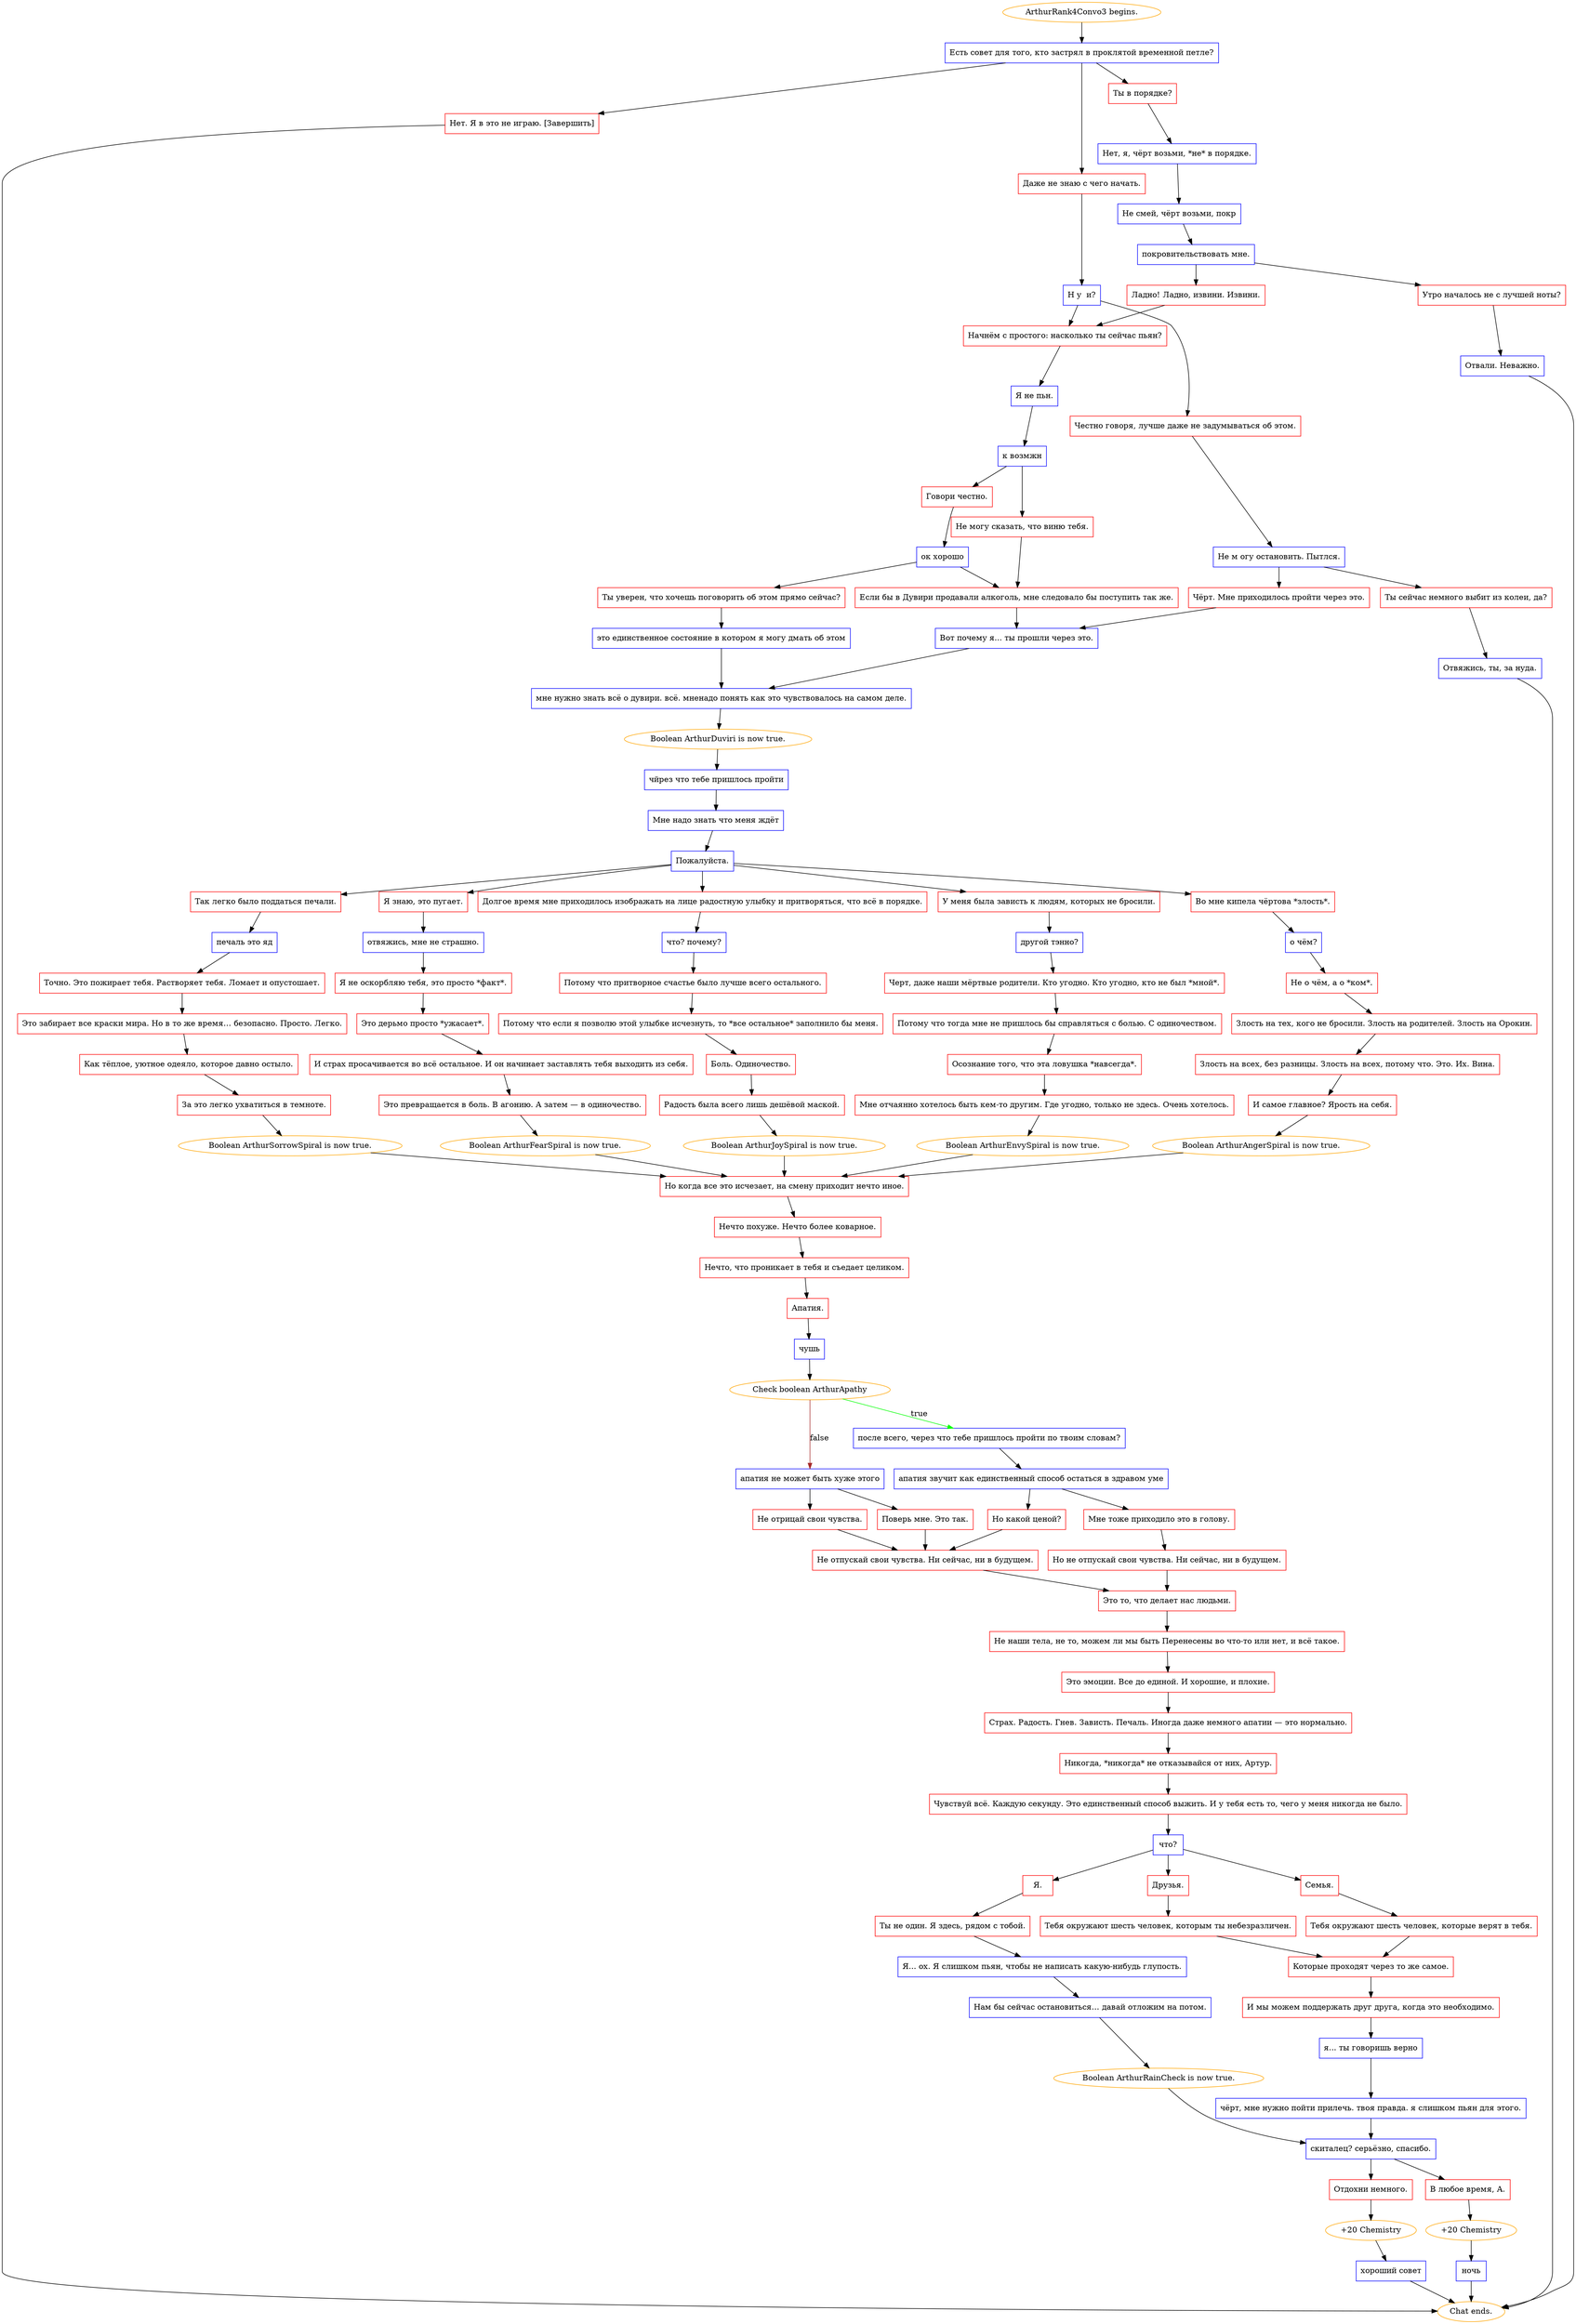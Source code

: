 digraph {
	"ArthurRank4Convo3 begins." [color=orange];
		"ArthurRank4Convo3 begins." -> j258788425;
	j258788425 [label="Есть совет для того, кто застрял в проклятой временной петле?",shape=box,color=blue];
		j258788425 -> j2732616566;
		j258788425 -> j3112196221;
		j258788425 -> j2290038556;
	j2732616566 [label="Ты в порядке?",shape=box,color=red];
		j2732616566 -> j4053462483;
	j3112196221 [label="Даже не знаю с чего начать.",shape=box,color=red];
		j3112196221 -> j2509013524;
	j2290038556 [label="Нет. Я в это не играю. [Завершить]",shape=box,color=red];
		j2290038556 -> "Chat ends.";
	j4053462483 [label="Нет, я, чёрт возьми, *не* в порядке.",shape=box,color=blue];
		j4053462483 -> j4014255811;
	j2509013524 [label="Н у  и?",shape=box,color=blue];
		j2509013524 -> j2990095991;
		j2509013524 -> j3238091491;
	"Chat ends." [color=orange];
	j4014255811 [label="Не смей, чёрт возьми, покр",shape=box,color=blue];
		j4014255811 -> j2636967291;
	j2990095991 [label="Начнём с простого: насколько ты сейчас пьян?",shape=box,color=red];
		j2990095991 -> j1919745124;
	j3238091491 [label="Честно говоря, лучше даже не задумываться об этом.",shape=box,color=red];
		j3238091491 -> j1923621726;
	j2636967291 [label="покровительствовать мне.",shape=box,color=blue];
		j2636967291 -> j1325180140;
		j2636967291 -> j528774847;
	j1919745124 [label="Я не пьн.",shape=box,color=blue];
		j1919745124 -> j3659868824;
	j1923621726 [label="Не м огу остановить. Пытлся.",shape=box,color=blue];
		j1923621726 -> j813751881;
		j1923621726 -> j4028276172;
	j1325180140 [label="Утро началось не с лучшей ноты?",shape=box,color=red];
		j1325180140 -> j3152515325;
	j528774847 [label="Ладно! Ладно, извини. Извини.",shape=box,color=red];
		j528774847 -> j2990095991;
	j3659868824 [label="к возмжн",shape=box,color=blue];
		j3659868824 -> j388504121;
		j3659868824 -> j253403840;
	j813751881 [label="Чёрт. Мне приходилось пройти через это.",shape=box,color=red];
		j813751881 -> j3784944399;
	j4028276172 [label="Ты сейчас немного выбит из колеи, да?",shape=box,color=red];
		j4028276172 -> j1262337313;
	j3152515325 [label="Отвали. Неважно.",shape=box,color=blue];
		j3152515325 -> "Chat ends.";
	j388504121 [label="Говори честно.",shape=box,color=red];
		j388504121 -> j161456627;
	j253403840 [label="Не могу сказать, что виню тебя.",shape=box,color=red];
		j253403840 -> j3978364197;
	j3784944399 [label="Вот почему я... ты прошли через это.",shape=box,color=blue];
		j3784944399 -> j1857431123;
	j1262337313 [label="Отвяжись, ты, за нуда.",shape=box,color=blue];
		j1262337313 -> "Chat ends.";
	j161456627 [label="ок хорошо",shape=box,color=blue];
		j161456627 -> j3136945910;
		j161456627 -> j3978364197;
	j3978364197 [label="Если бы в Дувири продавали алкоголь, мне следовало бы поступить так же.",shape=box,color=red];
		j3978364197 -> j3784944399;
	j1857431123 [label="мне нужно знать всё о дувири. всё. мненадо понять как это чувствовалось на самом деле.",shape=box,color=blue];
		j1857431123 -> j2511421765;
	j3136945910 [label="Ты уверен, что хочешь поговорить об этом прямо сейчас?",shape=box,color=red];
		j3136945910 -> j1164644399;
	j2511421765 [label="Boolean ArthurDuviri is now true.",color=orange];
		j2511421765 -> j1167643760;
	j1164644399 [label="это единственное состояние в котором я могу дмать об этом",shape=box,color=blue];
		j1164644399 -> j1857431123;
	j1167643760 [label="чйрез что тебе пришлось пройти",shape=box,color=blue];
		j1167643760 -> j2994332109;
	j2994332109 [label="Мне надо знать что меня ждёт",shape=box,color=blue];
		j2994332109 -> j4120696822;
	j4120696822 [label="Пожалуйста.",shape=box,color=blue];
		j4120696822 -> j2986471973;
		j4120696822 -> j2183268759;
		j4120696822 -> j3779994116;
		j4120696822 -> j1516469599;
		j4120696822 -> j1196401213;
	j2986471973 [label="Я знаю, это пугает.",shape=box,color=red];
		j2986471973 -> j270213685;
	j2183268759 [label="Долгое время мне приходилось изображать на лице радостную улыбку и притворяться, что всё в порядке.",shape=box,color=red];
		j2183268759 -> j3911842207;
	j3779994116 [label="У меня была зависть к людям, которых не бросили.",shape=box,color=red];
		j3779994116 -> j4013387151;
	j1516469599 [label="Во мне кипела чёртова *злость*.",shape=box,color=red];
		j1516469599 -> j2527519018;
	j1196401213 [label="Так легко было поддаться печали.",shape=box,color=red];
		j1196401213 -> j3571308781;
	j270213685 [label="отвяжись, мне не страшно.",shape=box,color=blue];
		j270213685 -> j3485826575;
	j3911842207 [label="что? почему?",shape=box,color=blue];
		j3911842207 -> j1368558387;
	j4013387151 [label="другой тэнно?",shape=box,color=blue];
		j4013387151 -> j1427738571;
	j2527519018 [label="о чём?",shape=box,color=blue];
		j2527519018 -> j899131681;
	j3571308781 [label="печаль это яд",shape=box,color=blue];
		j3571308781 -> j4107222514;
	j3485826575 [label="Я не оскорбляю тебя, это просто *факт*.",shape=box,color=red];
		j3485826575 -> j1356177444;
	j1368558387 [label="Потому что притворное счастье было лучше всего остального.",shape=box,color=red];
		j1368558387 -> j3636287085;
	j1427738571 [label="Черт, даже наши мёртвые родители. Кто угодно. Кто угодно, кто не был *мной*.",shape=box,color=red];
		j1427738571 -> j1469848537;
	j899131681 [label="Не о чём, а о *ком*.",shape=box,color=red];
		j899131681 -> j1945502050;
	j4107222514 [label="Точно. Это пожирает тебя. Растворяет тебя. Ломает и опустошает.",shape=box,color=red];
		j4107222514 -> j3571207339;
	j1356177444 [label="Это дерьмо просто *ужасает*.",shape=box,color=red];
		j1356177444 -> j853026380;
	j3636287085 [label="Потому что если я позволю этой улыбке исчезнуть, то *все остальное* заполнило бы меня.",shape=box,color=red];
		j3636287085 -> j875013414;
	j1469848537 [label="Потому что тогда мне не пришлось бы справляться с болью. С одиночеством.",shape=box,color=red];
		j1469848537 -> j2767152740;
	j1945502050 [label="Злость на тех, кого не бросили. Злость на родителей. Злость на Орокин.",shape=box,color=red];
		j1945502050 -> j3547542964;
	j3571207339 [label="Это забирает все краски мира. Но в то же время… безопасно. Просто. Легко.",shape=box,color=red];
		j3571207339 -> j338633597;
	j853026380 [label="И страх просачивается во всё остальное. И он начинает заставлять тебя выходить из себя.",shape=box,color=red];
		j853026380 -> j4159179117;
	j875013414 [label="Боль. Одиночество.",shape=box,color=red];
		j875013414 -> j1532637348;
	j2767152740 [label="Осознание того, что эта ловушка *навсегда*.",shape=box,color=red];
		j2767152740 -> j3905601557;
	j3547542964 [label="Злость на всех, без разницы. Злость на всех, потому что. Это. Их. Вина.",shape=box,color=red];
		j3547542964 -> j2305072957;
	j338633597 [label="Как тёплое, уютное одеяло, которое давно остыло.",shape=box,color=red];
		j338633597 -> j2315902282;
	j4159179117 [label="Это превращается в боль. В агонию. А затем — в одиночество.",shape=box,color=red];
		j4159179117 -> j1909222939;
	j1532637348 [label="Радость была всего лишь дешёвой маской.",shape=box,color=red];
		j1532637348 -> j2552324067;
	j3905601557 [label="Мне отчаянно хотелось быть кем-то другим. Где угодно, только не здесь. Очень хотелось.",shape=box,color=red];
		j3905601557 -> j4234997105;
	j2305072957 [label="И самое главное? Ярость на себя.",shape=box,color=red];
		j2305072957 -> j4259214126;
	j2315902282 [label="За это легко ухватиться в темноте.",shape=box,color=red];
		j2315902282 -> j1361370365;
	j1909222939 [label="Boolean ArthurFearSpiral is now true.",color=orange];
		j1909222939 -> j3376177598;
	j2552324067 [label="Boolean ArthurJoySpiral is now true.",color=orange];
		j2552324067 -> j3376177598;
	j4234997105 [label="Boolean ArthurEnvySpiral is now true.",color=orange];
		j4234997105 -> j3376177598;
	j4259214126 [label="Boolean ArthurAngerSpiral is now true.",color=orange];
		j4259214126 -> j3376177598;
	j1361370365 [label="Boolean ArthurSorrowSpiral is now true.",color=orange];
		j1361370365 -> j3376177598;
	j3376177598 [label="Но когда все это исчезает, на смену приходит нечто иное.",shape=box,color=red];
		j3376177598 -> j3660177585;
	j3660177585 [label="Нечто похуже. Нечто более коварное.",shape=box,color=red];
		j3660177585 -> j1291465208;
	j1291465208 [label="Нечто, что проникает в тебя и съедает целиком.",shape=box,color=red];
		j1291465208 -> j541267634;
	j541267634 [label="Апатия.",shape=box,color=red];
		j541267634 -> j1484804716;
	j1484804716 [label="чушь",shape=box,color=blue];
		j1484804716 -> j636424934;
	j636424934 [label="Check boolean ArthurApathy",color=orange];
		j636424934 -> j172484565 [label=true,color=green];
		j636424934 -> j3886902042 [label=false,color=brown];
	j172484565 [label="после всего, через что тебе пришлось пройти по твоим словам?",shape=box,color=blue];
		j172484565 -> j2861011359;
	j3886902042 [label="апатия не может быть хуже этого",shape=box,color=blue];
		j3886902042 -> j3281771162;
		j3886902042 -> j904878686;
	j2861011359 [label="апатия звучит как единственный способ остаться в здравом уме",shape=box,color=blue];
		j2861011359 -> j1758413959;
		j2861011359 -> j1905639502;
	j3281771162 [label="Поверь мне. Это так.",shape=box,color=red];
		j3281771162 -> j224532459;
	j904878686 [label="Не отрицай свои чувства.",shape=box,color=red];
		j904878686 -> j224532459;
	j1758413959 [label="Мне тоже приходило это в голову.",shape=box,color=red];
		j1758413959 -> j1944152542;
	j1905639502 [label="Но какой ценой?",shape=box,color=red];
		j1905639502 -> j224532459;
	j224532459 [label="Не отпускай свои чувства. Ни сейчас, ни в будущем.",shape=box,color=red];
		j224532459 -> j3006580711;
	j1944152542 [label="Но не отпускай свои чувства. Ни сейчас, ни в будущем.",shape=box,color=red];
		j1944152542 -> j3006580711;
	j3006580711 [label="Это то, что делает нас людьми.",shape=box,color=red];
		j3006580711 -> j3941522428;
	j3941522428 [label="Не наши тела, не то, можем ли мы быть Перенесены во что-то или нет, и всё такое.",shape=box,color=red];
		j3941522428 -> j1123914703;
	j1123914703 [label="Это эмоции. Все до единой. И хорошие, и плохие.",shape=box,color=red];
		j1123914703 -> j3311455139;
	j3311455139 [label="Страх. Радость. Гнев. Зависть. Печаль. Иногда даже немного апатии — это нормально.",shape=box,color=red];
		j3311455139 -> j3349529357;
	j3349529357 [label="Никогда, *никогда* не отказывайся от них, Артур.",shape=box,color=red];
		j3349529357 -> j1363463050;
	j1363463050 [label="Чувствуй всё. Каждую секунду. Это единственный способ выжить. И у тебя есть то, чего у меня никогда не было.",shape=box,color=red];
		j1363463050 -> j1929011489;
	j1929011489 [label="что?",shape=box,color=blue];
		j1929011489 -> j457035041;
		j1929011489 -> j2044165707;
		j1929011489 -> j3169663727;
	j457035041 [label="Друзья.",shape=box,color=red];
		j457035041 -> j3167947663;
	j2044165707 [label="Семья.",shape=box,color=red];
		j2044165707 -> j1997703358;
	j3169663727 [label="Я.",shape=box,color=red];
		j3169663727 -> j183427855;
	j3167947663 [label="Тебя окружают шесть человек, которым ты небезразличен.",shape=box,color=red];
		j3167947663 -> j334453251;
	j1997703358 [label="Тебя окружают шесть человек, которые верят в тебя.",shape=box,color=red];
		j1997703358 -> j334453251;
	j183427855 [label="Ты не один. Я здесь, рядом с тобой.",shape=box,color=red];
		j183427855 -> j3091454557;
	j334453251 [label="Которые проходят через то же самое.",shape=box,color=red];
		j334453251 -> j1095004748;
	j3091454557 [label="Я... ох. Я слишком пьян, чтобы не написать какую-нибудь глупость.",shape=box,color=blue];
		j3091454557 -> j3037125903;
	j1095004748 [label="И мы можем поддержать друг друга, когда это необходимо.",shape=box,color=red];
		j1095004748 -> j111205451;
	j3037125903 [label="Нам бы сейчас остановиться… давай отложим на потом.",shape=box,color=blue];
		j3037125903 -> j2888519825;
	j111205451 [label="я... ты говоришь верно",shape=box,color=blue];
		j111205451 -> j1740954953;
	j2888519825 [label="Boolean ArthurRainCheck is now true.",color=orange];
		j2888519825 -> j2602153479;
	j1740954953 [label="чёрт, мне нужно пойти прилечь. твоя правда. я слишком пьян для этого.",shape=box,color=blue];
		j1740954953 -> j2602153479;
	j2602153479 [label="скиталец? серьёзно, спасибо.",shape=box,color=blue];
		j2602153479 -> j852300601;
		j2602153479 -> j798044136;
	j852300601 [label="В любое время, А.",shape=box,color=red];
		j852300601 -> j195549463;
	j798044136 [label="Отдохни немного.",shape=box,color=red];
		j798044136 -> j284534176;
	j195549463 [label="+20 Chemistry",color=orange];
		j195549463 -> j4063615918;
	j284534176 [label="+20 Chemistry",color=orange];
		j284534176 -> j33724367;
	j4063615918 [label="ночь",shape=box,color=blue];
		j4063615918 -> "Chat ends.";
	j33724367 [label="хороший совет",shape=box,color=blue];
		j33724367 -> "Chat ends.";
}